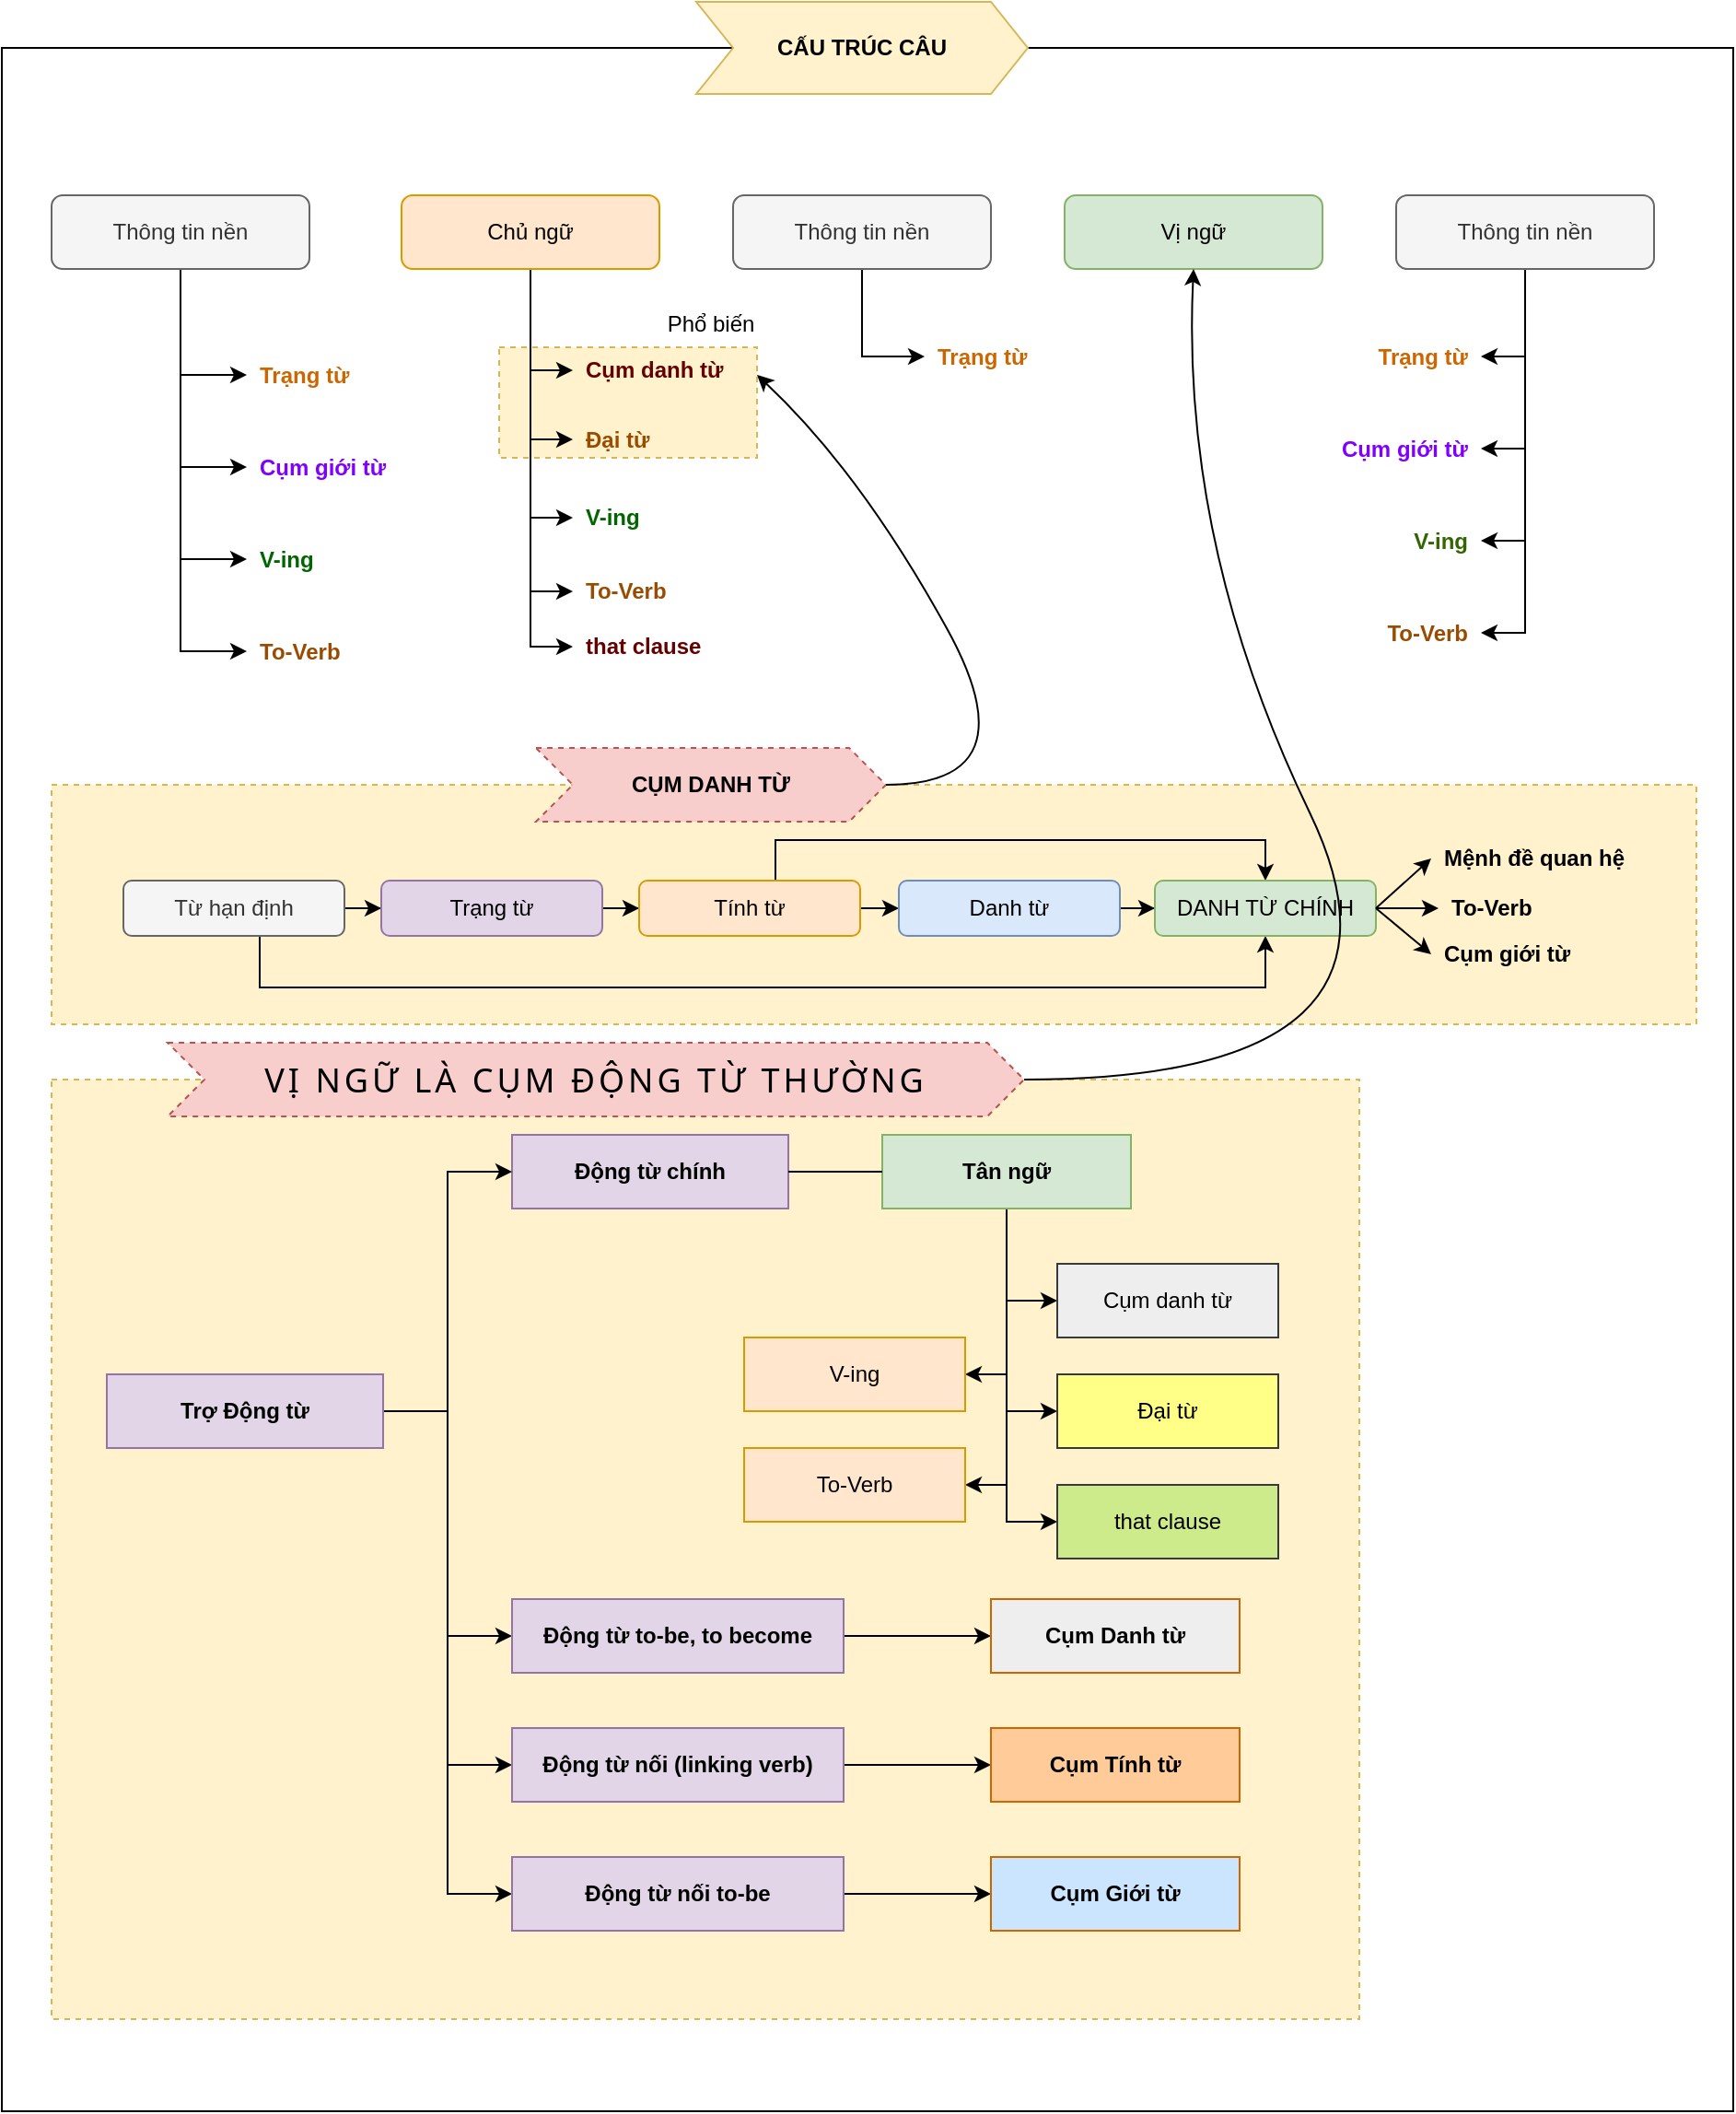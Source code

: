 <mxfile version="13.0.1" type="device"><diagram id="QNf5VHmFWZPwFz5o4tNI" name="Page-1"><mxGraphModel dx="1826" dy="647" grid="1" gridSize="10" guides="1" tooltips="1" connect="1" arrows="1" fold="1" page="1" pageScale="1" pageWidth="850" pageHeight="1100" math="0" shadow="0"><root><mxCell id="0"/><mxCell id="1" parent="0"/><mxCell id="35fRZd-9_eyn6_wnGrMx-1" value="" style="rounded=0;whiteSpace=wrap;html=1;" vertex="1" parent="1"><mxGeometry x="-90" y="70" width="940" height="1120" as="geometry"/></mxCell><mxCell id="35fRZd-9_eyn6_wnGrMx-42" value="" style="rounded=0;whiteSpace=wrap;html=1;align=left;fillColor=#fff2cc;dashed=1;strokeColor=#d6b656;" vertex="1" parent="1"><mxGeometry x="180" y="232.5" width="140" height="60" as="geometry"/></mxCell><mxCell id="35fRZd-9_eyn6_wnGrMx-2" value="CẤU TRÚC CÂU" style="shape=step;perimeter=stepPerimeter;whiteSpace=wrap;html=1;fixedSize=1;fontStyle=1;fillColor=#fff2cc;strokeColor=#d6b656;" vertex="1" parent="1"><mxGeometry x="287" y="45" width="180" height="50" as="geometry"/></mxCell><mxCell id="35fRZd-9_eyn6_wnGrMx-18" style="edgeStyle=orthogonalEdgeStyle;rounded=0;orthogonalLoop=1;jettySize=auto;html=1;entryX=0;entryY=0.5;entryDx=0;entryDy=0;" edge="1" parent="1" source="35fRZd-9_eyn6_wnGrMx-3" target="35fRZd-9_eyn6_wnGrMx-8"><mxGeometry relative="1" as="geometry"/></mxCell><mxCell id="35fRZd-9_eyn6_wnGrMx-19" style="edgeStyle=orthogonalEdgeStyle;rounded=0;orthogonalLoop=1;jettySize=auto;html=1;entryX=0;entryY=0.5;entryDx=0;entryDy=0;" edge="1" parent="1" source="35fRZd-9_eyn6_wnGrMx-3" target="35fRZd-9_eyn6_wnGrMx-9"><mxGeometry relative="1" as="geometry"/></mxCell><mxCell id="35fRZd-9_eyn6_wnGrMx-20" style="edgeStyle=orthogonalEdgeStyle;rounded=0;orthogonalLoop=1;jettySize=auto;html=1;entryX=0;entryY=0.5;entryDx=0;entryDy=0;" edge="1" parent="1" source="35fRZd-9_eyn6_wnGrMx-3" target="35fRZd-9_eyn6_wnGrMx-10"><mxGeometry relative="1" as="geometry"/></mxCell><mxCell id="35fRZd-9_eyn6_wnGrMx-21" style="edgeStyle=orthogonalEdgeStyle;rounded=0;orthogonalLoop=1;jettySize=auto;html=1;entryX=0;entryY=0.5;entryDx=0;entryDy=0;" edge="1" parent="1" source="35fRZd-9_eyn6_wnGrMx-3" target="35fRZd-9_eyn6_wnGrMx-11"><mxGeometry relative="1" as="geometry"/></mxCell><mxCell id="35fRZd-9_eyn6_wnGrMx-3" value="Thông tin nền" style="rounded=1;whiteSpace=wrap;html=1;fillColor=#f5f5f5;strokeColor=#666666;fontColor=#333333;" vertex="1" parent="1"><mxGeometry x="-63" y="150" width="140" height="40" as="geometry"/></mxCell><mxCell id="35fRZd-9_eyn6_wnGrMx-33" style="edgeStyle=orthogonalEdgeStyle;rounded=0;orthogonalLoop=1;jettySize=auto;html=1;entryX=0;entryY=0.5;entryDx=0;entryDy=0;" edge="1" parent="1" source="35fRZd-9_eyn6_wnGrMx-4" target="35fRZd-9_eyn6_wnGrMx-32"><mxGeometry relative="1" as="geometry"/></mxCell><mxCell id="35fRZd-9_eyn6_wnGrMx-37" style="edgeStyle=orthogonalEdgeStyle;rounded=0;orthogonalLoop=1;jettySize=auto;html=1;entryX=0;entryY=0.5;entryDx=0;entryDy=0;" edge="1" parent="1" source="35fRZd-9_eyn6_wnGrMx-4" target="35fRZd-9_eyn6_wnGrMx-34"><mxGeometry relative="1" as="geometry"/></mxCell><mxCell id="35fRZd-9_eyn6_wnGrMx-38" style="edgeStyle=orthogonalEdgeStyle;rounded=0;orthogonalLoop=1;jettySize=auto;html=1;entryX=0;entryY=0.5;entryDx=0;entryDy=0;" edge="1" parent="1" source="35fRZd-9_eyn6_wnGrMx-4" target="35fRZd-9_eyn6_wnGrMx-35"><mxGeometry relative="1" as="geometry"/></mxCell><mxCell id="35fRZd-9_eyn6_wnGrMx-39" style="edgeStyle=orthogonalEdgeStyle;rounded=0;orthogonalLoop=1;jettySize=auto;html=1;entryX=0;entryY=0.5;entryDx=0;entryDy=0;" edge="1" parent="1" source="35fRZd-9_eyn6_wnGrMx-4" target="35fRZd-9_eyn6_wnGrMx-36"><mxGeometry relative="1" as="geometry"/></mxCell><mxCell id="35fRZd-9_eyn6_wnGrMx-46" style="edgeStyle=orthogonalEdgeStyle;rounded=0;orthogonalLoop=1;jettySize=auto;html=1;entryX=0;entryY=0.5;entryDx=0;entryDy=0;" edge="1" parent="1" source="35fRZd-9_eyn6_wnGrMx-4" target="35fRZd-9_eyn6_wnGrMx-45"><mxGeometry relative="1" as="geometry"/></mxCell><mxCell id="35fRZd-9_eyn6_wnGrMx-4" value="Chủ ngữ" style="rounded=1;whiteSpace=wrap;html=1;fillColor=#ffe6cc;strokeColor=#d79b00;" vertex="1" parent="1"><mxGeometry x="127" y="150" width="140" height="40" as="geometry"/></mxCell><mxCell id="35fRZd-9_eyn6_wnGrMx-31" style="edgeStyle=orthogonalEdgeStyle;rounded=0;orthogonalLoop=1;jettySize=auto;html=1;entryX=0;entryY=0.5;entryDx=0;entryDy=0;" edge="1" parent="1" source="35fRZd-9_eyn6_wnGrMx-5" target="35fRZd-9_eyn6_wnGrMx-12"><mxGeometry relative="1" as="geometry"/></mxCell><mxCell id="35fRZd-9_eyn6_wnGrMx-5" value="Thông tin nền" style="rounded=1;whiteSpace=wrap;html=1;fillColor=#f5f5f5;strokeColor=#666666;fontColor=#333333;" vertex="1" parent="1"><mxGeometry x="307" y="150" width="140" height="40" as="geometry"/></mxCell><mxCell id="35fRZd-9_eyn6_wnGrMx-6" value="Vị ngữ" style="rounded=1;whiteSpace=wrap;html=1;fillColor=#d5e8d4;strokeColor=#82b366;" vertex="1" parent="1"><mxGeometry x="487" y="150" width="140" height="40" as="geometry"/></mxCell><mxCell id="35fRZd-9_eyn6_wnGrMx-27" style="edgeStyle=orthogonalEdgeStyle;rounded=0;orthogonalLoop=1;jettySize=auto;html=1;entryX=1;entryY=0.5;entryDx=0;entryDy=0;" edge="1" parent="1" source="35fRZd-9_eyn6_wnGrMx-7" target="35fRZd-9_eyn6_wnGrMx-13"><mxGeometry relative="1" as="geometry"/></mxCell><mxCell id="35fRZd-9_eyn6_wnGrMx-28" style="edgeStyle=orthogonalEdgeStyle;rounded=0;orthogonalLoop=1;jettySize=auto;html=1;entryX=1;entryY=0.5;entryDx=0;entryDy=0;" edge="1" parent="1" source="35fRZd-9_eyn6_wnGrMx-7" target="35fRZd-9_eyn6_wnGrMx-14"><mxGeometry relative="1" as="geometry"/></mxCell><mxCell id="35fRZd-9_eyn6_wnGrMx-29" style="edgeStyle=orthogonalEdgeStyle;rounded=0;orthogonalLoop=1;jettySize=auto;html=1;entryX=1;entryY=0.5;entryDx=0;entryDy=0;" edge="1" parent="1" source="35fRZd-9_eyn6_wnGrMx-7" target="35fRZd-9_eyn6_wnGrMx-15"><mxGeometry relative="1" as="geometry"/></mxCell><mxCell id="35fRZd-9_eyn6_wnGrMx-30" style="edgeStyle=orthogonalEdgeStyle;rounded=0;orthogonalLoop=1;jettySize=auto;html=1;entryX=1;entryY=0.5;entryDx=0;entryDy=0;" edge="1" parent="1" source="35fRZd-9_eyn6_wnGrMx-7" target="35fRZd-9_eyn6_wnGrMx-16"><mxGeometry relative="1" as="geometry"/></mxCell><mxCell id="35fRZd-9_eyn6_wnGrMx-7" value="Thông tin nền" style="rounded=1;whiteSpace=wrap;html=1;fillColor=#f5f5f5;strokeColor=#666666;fontColor=#333333;" vertex="1" parent="1"><mxGeometry x="667" y="150" width="140" height="40" as="geometry"/></mxCell><mxCell id="35fRZd-9_eyn6_wnGrMx-8" value="Trạng từ" style="rounded=0;whiteSpace=wrap;html=1;strokeColor=none;fontStyle=1;align=left;spacingTop=0;spacingLeft=5;fontColor=#CC6600;" vertex="1" parent="1"><mxGeometry x="43" y="230" width="103" height="35" as="geometry"/></mxCell><mxCell id="35fRZd-9_eyn6_wnGrMx-9" value="Cụm giới từ" style="rounded=0;whiteSpace=wrap;html=1;strokeColor=none;fontStyle=1;align=left;spacingTop=0;spacingLeft=5;fontColor=#7F00FF;" vertex="1" parent="1"><mxGeometry x="43" y="280" width="103" height="35" as="geometry"/></mxCell><mxCell id="35fRZd-9_eyn6_wnGrMx-10" value="V-ing" style="rounded=0;whiteSpace=wrap;html=1;strokeColor=none;fontStyle=1;align=left;spacingTop=0;spacingLeft=5;fontColor=#006600;" vertex="1" parent="1"><mxGeometry x="43" y="330" width="103" height="35" as="geometry"/></mxCell><mxCell id="35fRZd-9_eyn6_wnGrMx-11" value="To-Verb" style="rounded=0;whiteSpace=wrap;html=1;strokeColor=none;fontStyle=1;align=left;spacingTop=0;spacingLeft=5;fontColor=#994C00;" vertex="1" parent="1"><mxGeometry x="43" y="380" width="103" height="35" as="geometry"/></mxCell><mxCell id="35fRZd-9_eyn6_wnGrMx-12" value="Trạng từ" style="rounded=0;whiteSpace=wrap;html=1;strokeColor=none;align=left;spacingLeft=5;fontStyle=1;fontColor=#CC6600;" vertex="1" parent="1"><mxGeometry x="411" y="220" width="76" height="35" as="geometry"/></mxCell><mxCell id="35fRZd-9_eyn6_wnGrMx-13" value="Trạng từ" style="rounded=0;whiteSpace=wrap;html=1;fontStyle=1;align=right;spacingRight=5;strokeColor=none;fontColor=#CC6600;" vertex="1" parent="1"><mxGeometry x="610" y="220" width="103" height="35" as="geometry"/></mxCell><mxCell id="35fRZd-9_eyn6_wnGrMx-14" value="Cụm giới từ" style="rounded=0;whiteSpace=wrap;html=1;fontStyle=1;align=right;spacingRight=5;strokeColor=none;fontColor=#7F00FF;" vertex="1" parent="1"><mxGeometry x="610" y="270" width="103" height="35" as="geometry"/></mxCell><mxCell id="35fRZd-9_eyn6_wnGrMx-15" value="V-ing" style="rounded=0;whiteSpace=wrap;html=1;fontStyle=1;align=right;spacingRight=5;strokeColor=none;fontColor=#336600;" vertex="1" parent="1"><mxGeometry x="610" y="320" width="103" height="35" as="geometry"/></mxCell><mxCell id="35fRZd-9_eyn6_wnGrMx-16" value="To-Verb" style="rounded=0;whiteSpace=wrap;html=1;fontStyle=1;align=right;spacingRight=5;strokeColor=none;fontColor=#994C00;" vertex="1" parent="1"><mxGeometry x="610" y="370" width="103" height="35" as="geometry"/></mxCell><mxCell id="35fRZd-9_eyn6_wnGrMx-32" value="Cụm danh từ" style="text;html=1;strokeColor=none;fillColor=none;align=left;verticalAlign=middle;whiteSpace=wrap;rounded=0;spacingLeft=5;fontStyle=1;fontColor=#660000;" vertex="1" parent="1"><mxGeometry x="220" y="235" width="90" height="20" as="geometry"/></mxCell><mxCell id="35fRZd-9_eyn6_wnGrMx-34" value="Đại từ" style="text;html=1;strokeColor=none;fillColor=none;align=left;verticalAlign=middle;whiteSpace=wrap;rounded=0;spacingLeft=5;fontStyle=1;fontColor=#994C00;" vertex="1" parent="1"><mxGeometry x="220" y="272.5" width="60" height="20" as="geometry"/></mxCell><mxCell id="35fRZd-9_eyn6_wnGrMx-35" value="V-ing" style="text;html=1;strokeColor=none;fillColor=none;align=left;verticalAlign=middle;whiteSpace=wrap;rounded=0;spacingLeft=5;fontStyle=1;fontColor=#006600;" vertex="1" parent="1"><mxGeometry x="220" y="315" width="50" height="20" as="geometry"/></mxCell><mxCell id="35fRZd-9_eyn6_wnGrMx-36" value="To-Verb" style="text;html=1;strokeColor=none;fillColor=none;align=left;verticalAlign=middle;whiteSpace=wrap;rounded=0;spacingLeft=5;fontStyle=1;fontColor=#994C00;" vertex="1" parent="1"><mxGeometry x="220" y="355" width="70" height="20" as="geometry"/></mxCell><mxCell id="35fRZd-9_eyn6_wnGrMx-43" value="Phổ biến" style="text;html=1;strokeColor=none;fillColor=none;align=center;verticalAlign=middle;whiteSpace=wrap;rounded=0;dashed=1;" vertex="1" parent="1"><mxGeometry x="260" y="210" width="70" height="20" as="geometry"/></mxCell><mxCell id="35fRZd-9_eyn6_wnGrMx-45" value="that clause" style="text;html=1;strokeColor=none;fillColor=none;align=left;verticalAlign=middle;whiteSpace=wrap;rounded=0;spacingLeft=5;fontStyle=1;fontColor=#660000;" vertex="1" parent="1"><mxGeometry x="220" y="385" width="80" height="20" as="geometry"/></mxCell><mxCell id="35fRZd-9_eyn6_wnGrMx-47" value="" style="rounded=0;whiteSpace=wrap;html=1;align=left;fillColor=#fff2cc;dashed=1;strokeColor=#d6b656;" vertex="1" parent="1"><mxGeometry x="-63" y="470" width="893" height="130" as="geometry"/></mxCell><mxCell id="35fRZd-9_eyn6_wnGrMx-51" value="CỤM DANH TỪ" style="shape=step;perimeter=stepPerimeter;whiteSpace=wrap;html=1;fixedSize=1;dashed=1;fillColor=#f8cecc;align=center;fontStyle=1;strokeColor=#b85450;" vertex="1" parent="1"><mxGeometry x="200" y="450" width="190" height="40" as="geometry"/></mxCell><mxCell id="35fRZd-9_eyn6_wnGrMx-65" style="edgeStyle=orthogonalEdgeStyle;rounded=0;orthogonalLoop=1;jettySize=auto;html=1;entryX=0;entryY=0.5;entryDx=0;entryDy=0;" edge="1" parent="1" source="35fRZd-9_eyn6_wnGrMx-53" target="35fRZd-9_eyn6_wnGrMx-54"><mxGeometry relative="1" as="geometry"/></mxCell><mxCell id="35fRZd-9_eyn6_wnGrMx-70" style="edgeStyle=orthogonalEdgeStyle;rounded=0;orthogonalLoop=1;jettySize=auto;html=1;entryX=0.5;entryY=1;entryDx=0;entryDy=0;" edge="1" parent="1" source="35fRZd-9_eyn6_wnGrMx-53" target="35fRZd-9_eyn6_wnGrMx-57"><mxGeometry relative="1" as="geometry"><Array as="points"><mxPoint x="50" y="580"/><mxPoint x="596" y="580"/></Array></mxGeometry></mxCell><mxCell id="35fRZd-9_eyn6_wnGrMx-53" value="Từ hạn định" style="rounded=1;whiteSpace=wrap;html=1;fillColor=#f5f5f5;align=center;strokeColor=#666666;fontColor=#333333;" vertex="1" parent="1"><mxGeometry x="-24" y="522" width="120" height="30" as="geometry"/></mxCell><mxCell id="35fRZd-9_eyn6_wnGrMx-66" style="edgeStyle=orthogonalEdgeStyle;rounded=0;orthogonalLoop=1;jettySize=auto;html=1;entryX=0;entryY=0.5;entryDx=0;entryDy=0;" edge="1" parent="1" source="35fRZd-9_eyn6_wnGrMx-54" target="35fRZd-9_eyn6_wnGrMx-55"><mxGeometry relative="1" as="geometry"/></mxCell><mxCell id="35fRZd-9_eyn6_wnGrMx-54" value="Trạng từ" style="rounded=1;whiteSpace=wrap;html=1;fillColor=#e1d5e7;align=center;strokeColor=#9673a6;" vertex="1" parent="1"><mxGeometry x="116" y="522" width="120" height="30" as="geometry"/></mxCell><mxCell id="35fRZd-9_eyn6_wnGrMx-67" style="edgeStyle=orthogonalEdgeStyle;rounded=0;orthogonalLoop=1;jettySize=auto;html=1;entryX=0;entryY=0.5;entryDx=0;entryDy=0;" edge="1" parent="1" source="35fRZd-9_eyn6_wnGrMx-55" target="35fRZd-9_eyn6_wnGrMx-56"><mxGeometry relative="1" as="geometry"/></mxCell><mxCell id="35fRZd-9_eyn6_wnGrMx-71" style="edgeStyle=orthogonalEdgeStyle;rounded=0;orthogonalLoop=1;jettySize=auto;html=1;entryX=0.5;entryY=0;entryDx=0;entryDy=0;" edge="1" parent="1" source="35fRZd-9_eyn6_wnGrMx-55" target="35fRZd-9_eyn6_wnGrMx-57"><mxGeometry relative="1" as="geometry"><Array as="points"><mxPoint x="330" y="500"/><mxPoint x="596" y="500"/></Array></mxGeometry></mxCell><mxCell id="35fRZd-9_eyn6_wnGrMx-55" value="Tính từ" style="rounded=1;whiteSpace=wrap;html=1;fillColor=#ffe6cc;align=center;strokeColor=#d79b00;" vertex="1" parent="1"><mxGeometry x="256" y="522" width="120" height="30" as="geometry"/></mxCell><mxCell id="35fRZd-9_eyn6_wnGrMx-68" style="edgeStyle=orthogonalEdgeStyle;rounded=0;orthogonalLoop=1;jettySize=auto;html=1;entryX=0;entryY=0.5;entryDx=0;entryDy=0;" edge="1" parent="1" source="35fRZd-9_eyn6_wnGrMx-56" target="35fRZd-9_eyn6_wnGrMx-57"><mxGeometry relative="1" as="geometry"/></mxCell><mxCell id="35fRZd-9_eyn6_wnGrMx-56" value="Danh từ" style="rounded=1;whiteSpace=wrap;html=1;fillColor=#dae8fc;align=center;strokeColor=#6c8ebf;" vertex="1" parent="1"><mxGeometry x="397" y="522" width="120" height="30" as="geometry"/></mxCell><mxCell id="35fRZd-9_eyn6_wnGrMx-57" value="DANH TỪ CHÍNH" style="rounded=1;whiteSpace=wrap;html=1;fillColor=#d5e8d4;align=center;strokeColor=#82b366;" vertex="1" parent="1"><mxGeometry x="536" y="522" width="120" height="30" as="geometry"/></mxCell><mxCell id="35fRZd-9_eyn6_wnGrMx-58" value="Mệnh đề quan hệ" style="text;html=1;strokeColor=none;fillColor=none;align=left;verticalAlign=middle;whiteSpace=wrap;rounded=0;fontStyle=1;spacingLeft=5;" vertex="1" parent="1"><mxGeometry x="686" y="500" width="130" height="20" as="geometry"/></mxCell><mxCell id="35fRZd-9_eyn6_wnGrMx-59" value="To-Verb" style="text;html=1;strokeColor=none;fillColor=none;align=left;verticalAlign=middle;whiteSpace=wrap;rounded=0;fontStyle=1;spacingLeft=5;" vertex="1" parent="1"><mxGeometry x="690" y="527" width="103" height="20" as="geometry"/></mxCell><mxCell id="35fRZd-9_eyn6_wnGrMx-60" value="Cụm giới từ" style="text;html=1;strokeColor=none;fillColor=none;align=left;verticalAlign=middle;whiteSpace=wrap;rounded=0;fontStyle=1;spacingLeft=5;" vertex="1" parent="1"><mxGeometry x="686" y="552" width="103" height="20" as="geometry"/></mxCell><mxCell id="35fRZd-9_eyn6_wnGrMx-62" value="" style="endArrow=classic;html=1;exitX=1;exitY=0.5;exitDx=0;exitDy=0;entryX=0;entryY=0.5;entryDx=0;entryDy=0;" edge="1" parent="1" source="35fRZd-9_eyn6_wnGrMx-57" target="35fRZd-9_eyn6_wnGrMx-58"><mxGeometry width="50" height="50" relative="1" as="geometry"><mxPoint x="610" y="440" as="sourcePoint"/><mxPoint x="660" y="390" as="targetPoint"/></mxGeometry></mxCell><mxCell id="35fRZd-9_eyn6_wnGrMx-63" value="" style="endArrow=classic;html=1;exitX=1;exitY=0.5;exitDx=0;exitDy=0;entryX=0;entryY=0.5;entryDx=0;entryDy=0;" edge="1" parent="1" source="35fRZd-9_eyn6_wnGrMx-57" target="35fRZd-9_eyn6_wnGrMx-59"><mxGeometry width="50" height="50" relative="1" as="geometry"><mxPoint x="610" y="440" as="sourcePoint"/><mxPoint x="660" y="390" as="targetPoint"/></mxGeometry></mxCell><mxCell id="35fRZd-9_eyn6_wnGrMx-64" value="" style="endArrow=classic;html=1;exitX=1;exitY=0.5;exitDx=0;exitDy=0;entryX=0;entryY=0.5;entryDx=0;entryDy=0;" edge="1" parent="1" source="35fRZd-9_eyn6_wnGrMx-57" target="35fRZd-9_eyn6_wnGrMx-60"><mxGeometry width="50" height="50" relative="1" as="geometry"><mxPoint x="610" y="440" as="sourcePoint"/><mxPoint x="660" y="390" as="targetPoint"/></mxGeometry></mxCell><mxCell id="35fRZd-9_eyn6_wnGrMx-74" value="" style="curved=1;endArrow=classic;html=1;exitX=1;exitY=0.5;exitDx=0;exitDy=0;entryX=1;entryY=0.25;entryDx=0;entryDy=0;" edge="1" parent="1" source="35fRZd-9_eyn6_wnGrMx-51" target="35fRZd-9_eyn6_wnGrMx-42"><mxGeometry width="50" height="50" relative="1" as="geometry"><mxPoint x="376" y="390" as="sourcePoint"/><mxPoint x="426" y="340" as="targetPoint"/><Array as="points"><mxPoint x="470" y="470"/><mxPoint x="376" y="300"/></Array></mxGeometry></mxCell><mxCell id="35fRZd-9_eyn6_wnGrMx-75" value="" style="rounded=0;whiteSpace=wrap;html=1;fillColor=#fff2cc;dashed=1;strokeColor=#d6b656;" vertex="1" parent="1"><mxGeometry x="-63" y="630" width="710" height="510" as="geometry"/></mxCell><mxCell id="35fRZd-9_eyn6_wnGrMx-77" value="Động từ chính" style="rounded=0;whiteSpace=wrap;html=1;fillColor=#e1d5e7;strokeColor=#9673a6;fontStyle=1;" vertex="1" parent="1"><mxGeometry x="187" y="660" width="150" height="40" as="geometry"/></mxCell><mxCell id="35fRZd-9_eyn6_wnGrMx-78" style="edgeStyle=orthogonalEdgeStyle;rounded=0;orthogonalLoop=1;jettySize=auto;html=1;entryX=0;entryY=0.5;entryDx=0;entryDy=0;" edge="1" parent="1" source="35fRZd-9_eyn6_wnGrMx-83" target="35fRZd-9_eyn6_wnGrMx-84"><mxGeometry relative="1" as="geometry"/></mxCell><mxCell id="35fRZd-9_eyn6_wnGrMx-79" style="edgeStyle=orthogonalEdgeStyle;rounded=0;orthogonalLoop=1;jettySize=auto;html=1;entryX=0;entryY=0.5;entryDx=0;entryDy=0;" edge="1" parent="1" source="35fRZd-9_eyn6_wnGrMx-83" target="35fRZd-9_eyn6_wnGrMx-85"><mxGeometry relative="1" as="geometry"/></mxCell><mxCell id="35fRZd-9_eyn6_wnGrMx-80" style="edgeStyle=orthogonalEdgeStyle;rounded=0;orthogonalLoop=1;jettySize=auto;html=1;entryX=0;entryY=0.5;entryDx=0;entryDy=0;" edge="1" parent="1" source="35fRZd-9_eyn6_wnGrMx-83" target="35fRZd-9_eyn6_wnGrMx-86"><mxGeometry relative="1" as="geometry"/></mxCell><mxCell id="35fRZd-9_eyn6_wnGrMx-81" style="edgeStyle=orthogonalEdgeStyle;rounded=0;orthogonalLoop=1;jettySize=auto;html=1;entryX=1;entryY=0.5;entryDx=0;entryDy=0;" edge="1" parent="1" source="35fRZd-9_eyn6_wnGrMx-83" target="35fRZd-9_eyn6_wnGrMx-87"><mxGeometry relative="1" as="geometry"/></mxCell><mxCell id="35fRZd-9_eyn6_wnGrMx-82" style="edgeStyle=orthogonalEdgeStyle;rounded=0;orthogonalLoop=1;jettySize=auto;html=1;entryX=1;entryY=0.5;entryDx=0;entryDy=0;" edge="1" parent="1" source="35fRZd-9_eyn6_wnGrMx-83" target="35fRZd-9_eyn6_wnGrMx-88"><mxGeometry relative="1" as="geometry"/></mxCell><mxCell id="35fRZd-9_eyn6_wnGrMx-83" value="Tân ngữ" style="rounded=0;whiteSpace=wrap;html=1;fillColor=#d5e8d4;strokeColor=#82b366;fontStyle=1" vertex="1" parent="1"><mxGeometry x="388" y="660" width="135" height="40" as="geometry"/></mxCell><mxCell id="35fRZd-9_eyn6_wnGrMx-84" value="Cụm danh từ" style="rounded=0;whiteSpace=wrap;html=1;fillColor=#eeeeee;strokeColor=#36393d;" vertex="1" parent="1"><mxGeometry x="483" y="730" width="120" height="40" as="geometry"/></mxCell><mxCell id="35fRZd-9_eyn6_wnGrMx-85" value="Đại từ" style="rounded=0;whiteSpace=wrap;html=1;fillColor=#ffff88;strokeColor=#36393d;" vertex="1" parent="1"><mxGeometry x="483" y="790" width="120" height="40" as="geometry"/></mxCell><mxCell id="35fRZd-9_eyn6_wnGrMx-86" value="that clause" style="rounded=0;whiteSpace=wrap;html=1;fillColor=#cdeb8b;strokeColor=#36393d;" vertex="1" parent="1"><mxGeometry x="483" y="850" width="120" height="40" as="geometry"/></mxCell><mxCell id="35fRZd-9_eyn6_wnGrMx-87" value="V-ing" style="rounded=0;whiteSpace=wrap;html=1;fillColor=#ffe6cc;strokeColor=#d79b00;" vertex="1" parent="1"><mxGeometry x="313" y="770" width="120" height="40" as="geometry"/></mxCell><mxCell id="35fRZd-9_eyn6_wnGrMx-88" value="To-Verb" style="rounded=0;whiteSpace=wrap;html=1;fillColor=#ffe6cc;strokeColor=#d79b00;" vertex="1" parent="1"><mxGeometry x="313" y="830" width="120" height="40" as="geometry"/></mxCell><mxCell id="35fRZd-9_eyn6_wnGrMx-89" value="" style="endArrow=none;html=1;exitX=1;exitY=0.5;exitDx=0;exitDy=0;entryX=0;entryY=0.5;entryDx=0;entryDy=0;" edge="1" parent="1" source="35fRZd-9_eyn6_wnGrMx-77" target="35fRZd-9_eyn6_wnGrMx-83"><mxGeometry width="50" height="50" relative="1" as="geometry"><mxPoint x="543" y="880" as="sourcePoint"/><mxPoint x="593" y="830" as="targetPoint"/></mxGeometry></mxCell><mxCell id="35fRZd-9_eyn6_wnGrMx-90" style="edgeStyle=orthogonalEdgeStyle;rounded=0;orthogonalLoop=1;jettySize=auto;html=1;entryX=0;entryY=0.5;entryDx=0;entryDy=0;" edge="1" parent="1" source="35fRZd-9_eyn6_wnGrMx-94" target="35fRZd-9_eyn6_wnGrMx-77"><mxGeometry relative="1" as="geometry"/></mxCell><mxCell id="35fRZd-9_eyn6_wnGrMx-91" style="edgeStyle=orthogonalEdgeStyle;rounded=0;orthogonalLoop=1;jettySize=auto;html=1;entryX=0;entryY=0.5;entryDx=0;entryDy=0;" edge="1" parent="1" source="35fRZd-9_eyn6_wnGrMx-94" target="35fRZd-9_eyn6_wnGrMx-96"><mxGeometry relative="1" as="geometry"/></mxCell><mxCell id="35fRZd-9_eyn6_wnGrMx-92" style="edgeStyle=orthogonalEdgeStyle;rounded=0;orthogonalLoop=1;jettySize=auto;html=1;entryX=0;entryY=0.5;entryDx=0;entryDy=0;" edge="1" parent="1" source="35fRZd-9_eyn6_wnGrMx-94" target="35fRZd-9_eyn6_wnGrMx-99"><mxGeometry relative="1" as="geometry"/></mxCell><mxCell id="35fRZd-9_eyn6_wnGrMx-93" style="edgeStyle=orthogonalEdgeStyle;rounded=0;orthogonalLoop=1;jettySize=auto;html=1;entryX=0;entryY=0.5;entryDx=0;entryDy=0;" edge="1" parent="1" source="35fRZd-9_eyn6_wnGrMx-94" target="35fRZd-9_eyn6_wnGrMx-102"><mxGeometry relative="1" as="geometry"/></mxCell><mxCell id="35fRZd-9_eyn6_wnGrMx-94" value="Trợ Động từ" style="rounded=0;whiteSpace=wrap;html=1;fillColor=#e1d5e7;strokeColor=#9673a6;fontStyle=1" vertex="1" parent="1"><mxGeometry x="-33" y="790" width="150" height="40" as="geometry"/></mxCell><mxCell id="35fRZd-9_eyn6_wnGrMx-95" style="edgeStyle=orthogonalEdgeStyle;rounded=0;orthogonalLoop=1;jettySize=auto;html=1;" edge="1" parent="1" source="35fRZd-9_eyn6_wnGrMx-96" target="35fRZd-9_eyn6_wnGrMx-97"><mxGeometry relative="1" as="geometry"/></mxCell><mxCell id="35fRZd-9_eyn6_wnGrMx-96" value="Động từ to-be, to become" style="rounded=0;whiteSpace=wrap;html=1;fillColor=#e1d5e7;strokeColor=#9673a6;fontStyle=1" vertex="1" parent="1"><mxGeometry x="187" y="912" width="180" height="40" as="geometry"/></mxCell><mxCell id="35fRZd-9_eyn6_wnGrMx-97" value="Cụm Danh từ" style="rounded=0;whiteSpace=wrap;html=1;fillColor=#eeeeee;strokeColor=#CC6600;fontStyle=1" vertex="1" parent="1"><mxGeometry x="447" y="912" width="135" height="40" as="geometry"/></mxCell><mxCell id="35fRZd-9_eyn6_wnGrMx-98" style="edgeStyle=orthogonalEdgeStyle;rounded=0;orthogonalLoop=1;jettySize=auto;html=1;entryX=0;entryY=0.5;entryDx=0;entryDy=0;" edge="1" parent="1" source="35fRZd-9_eyn6_wnGrMx-99" target="35fRZd-9_eyn6_wnGrMx-100"><mxGeometry relative="1" as="geometry"/></mxCell><mxCell id="35fRZd-9_eyn6_wnGrMx-99" value="Động từ nối (linking verb)" style="rounded=0;whiteSpace=wrap;html=1;fillColor=#e1d5e7;strokeColor=#9673a6;fontStyle=1" vertex="1" parent="1"><mxGeometry x="187" y="982" width="180" height="40" as="geometry"/></mxCell><mxCell id="35fRZd-9_eyn6_wnGrMx-100" value="Cụm Tính từ" style="rounded=0;whiteSpace=wrap;html=1;fillColor=#ffcc99;strokeColor=#CC6600;fontStyle=1" vertex="1" parent="1"><mxGeometry x="447" y="982" width="135" height="40" as="geometry"/></mxCell><mxCell id="35fRZd-9_eyn6_wnGrMx-101" style="edgeStyle=orthogonalEdgeStyle;rounded=0;orthogonalLoop=1;jettySize=auto;html=1;entryX=0;entryY=0.5;entryDx=0;entryDy=0;" edge="1" parent="1" source="35fRZd-9_eyn6_wnGrMx-102" target="35fRZd-9_eyn6_wnGrMx-103"><mxGeometry relative="1" as="geometry"/></mxCell><mxCell id="35fRZd-9_eyn6_wnGrMx-102" value="Động từ nối to-be" style="rounded=0;whiteSpace=wrap;html=1;fillColor=#e1d5e7;strokeColor=#9673a6;fontStyle=1" vertex="1" parent="1"><mxGeometry x="187" y="1052" width="180" height="40" as="geometry"/></mxCell><mxCell id="35fRZd-9_eyn6_wnGrMx-103" value="Cụm Giới từ" style="rounded=0;whiteSpace=wrap;html=1;fillColor=#cce5ff;strokeColor=#CC6600;fontStyle=1" vertex="1" parent="1"><mxGeometry x="447" y="1052" width="135" height="40" as="geometry"/></mxCell><mxCell id="35fRZd-9_eyn6_wnGrMx-104" value="&lt;h5 id=&quot;trường-hợp-1-vị-ngữ-là-cụm-động-từ-thường&quot; style=&quot;box-sizing: inherit ; font-size: 18px ; font-family: &amp;#34;segoe ui&amp;#34; , &amp;#34;arial&amp;#34; , sans-serif ; font-weight: 400 ; margin: 10px 0px ; letter-spacing: 2px&quot;&gt;VỊ NGỮ LÀ CỤM ĐỘNG TỪ THƯỜNG&lt;/h5&gt;" style="shape=step;perimeter=stepPerimeter;whiteSpace=wrap;html=1;fixedSize=1;dashed=1;fillColor=#f8cecc;align=center;fontStyle=1;strokeColor=#b85450;" vertex="1" parent="1"><mxGeometry y="610" width="465" height="40" as="geometry"/></mxCell><mxCell id="35fRZd-9_eyn6_wnGrMx-105" value="" style="curved=1;endArrow=classic;html=1;exitX=1;exitY=0.5;exitDx=0;exitDy=0;entryX=0.5;entryY=1;entryDx=0;entryDy=0;" edge="1" parent="1" source="35fRZd-9_eyn6_wnGrMx-104" target="35fRZd-9_eyn6_wnGrMx-6"><mxGeometry width="50" height="50" relative="1" as="geometry"><mxPoint x="360" y="440" as="sourcePoint"/><mxPoint x="410" y="390" as="targetPoint"/><Array as="points"><mxPoint x="690" y="630"/><mxPoint x="550" y="340"/></Array></mxGeometry></mxCell></root></mxGraphModel></diagram></mxfile>